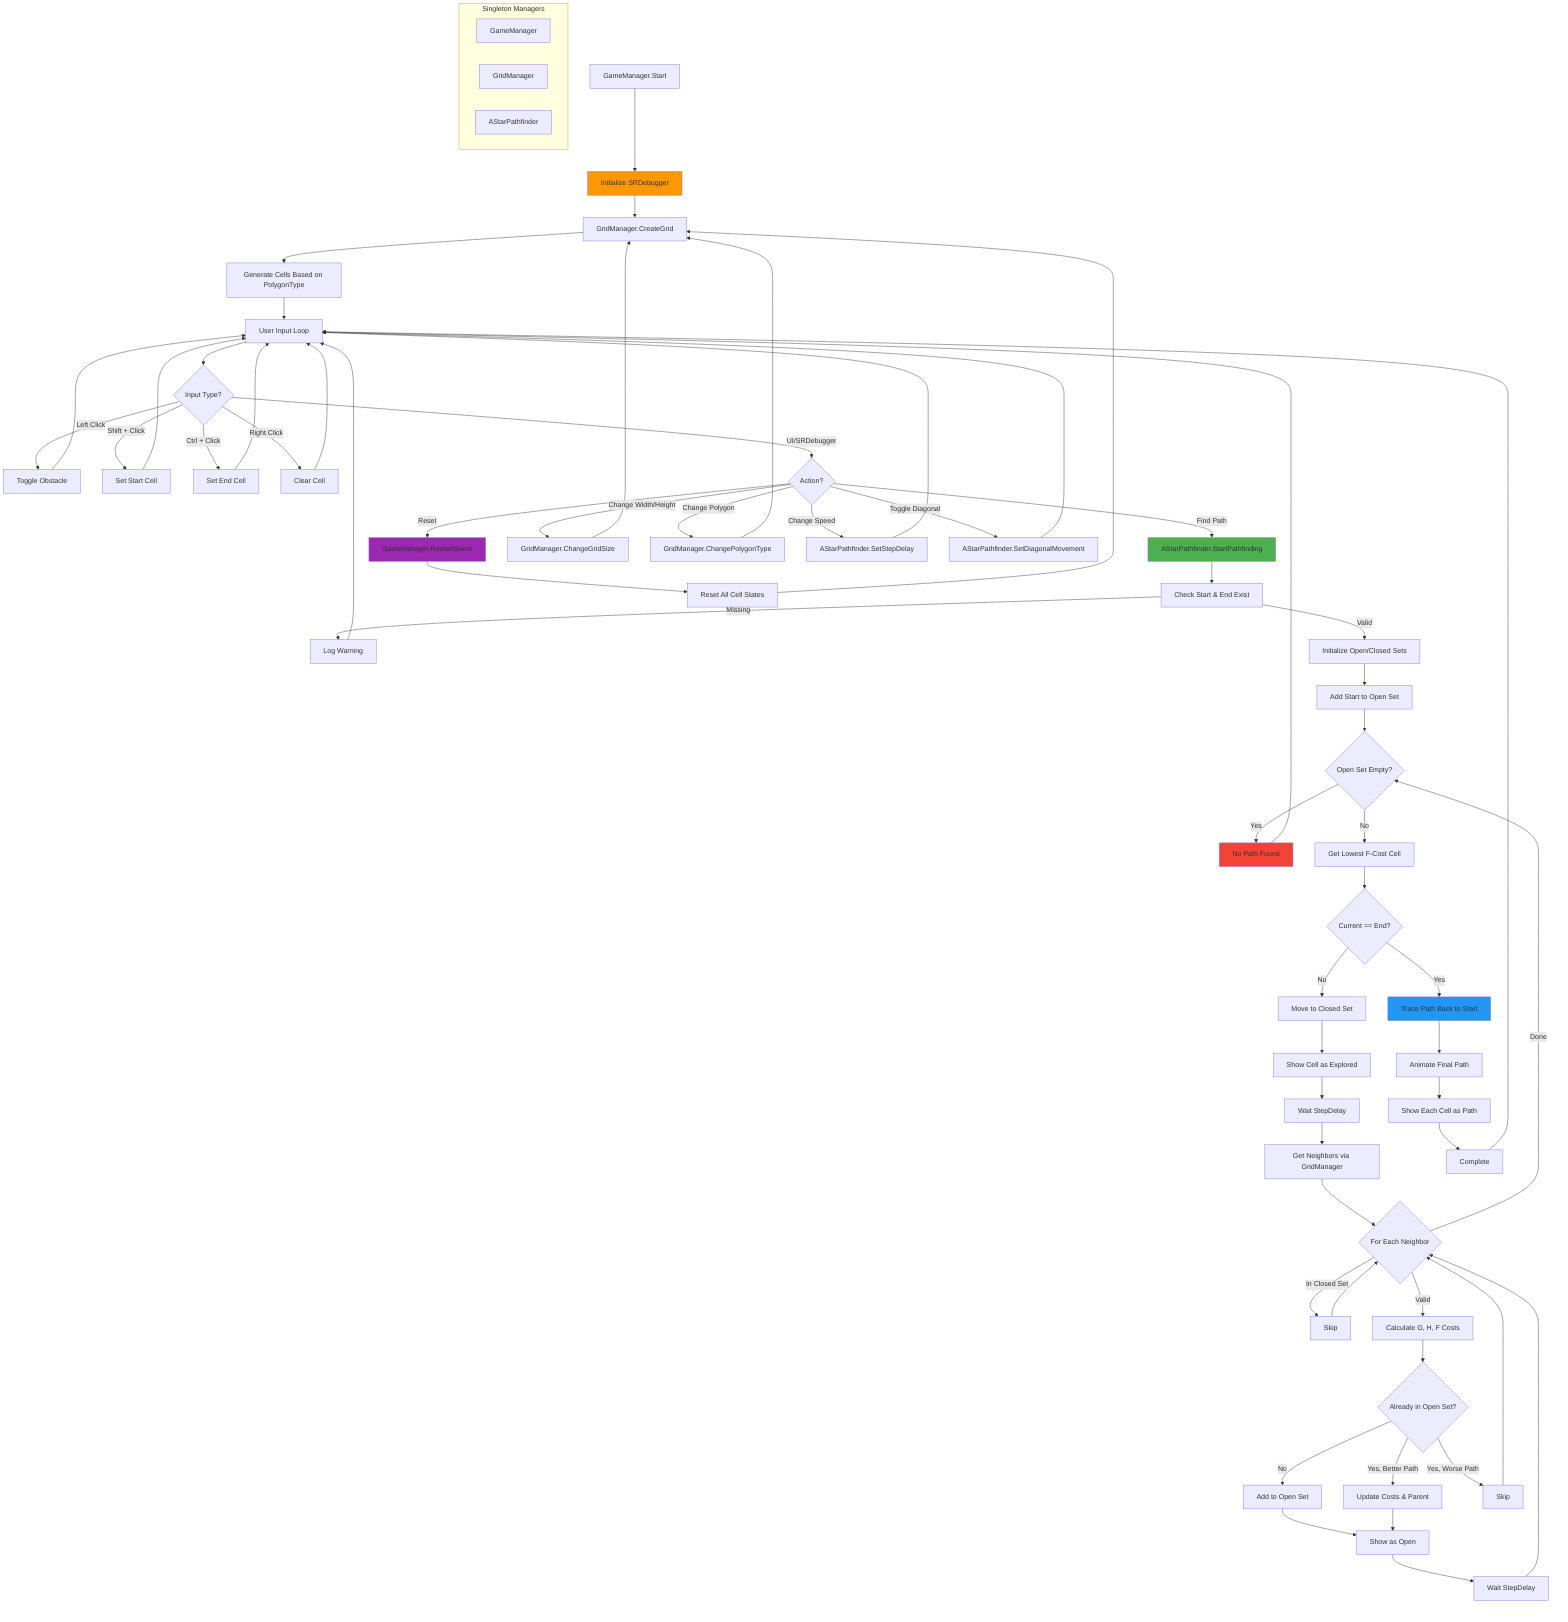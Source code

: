graph TD
    A[GameManager.Start] --> B[Initialize SRDebugger]
    B --> C[GridManager.CreateGrid]
    C --> D[Generate Cells Based on PolygonType]
    D --> E[User Input Loop]
    
    E --> F{Input Type?}
    F -->|Left Click| G[Toggle Obstacle]
    F -->|Shift + Click| H[Set Start Cell]
    F -->|Ctrl + Click| I[Set End Cell]
    F -->|Right Click| J[Clear Cell]
    
    F -->|UI/SRDebugger| K{Action?}
    K -->|Find Path| L[AStarPathfinder.StartPathfinding]
    K -->|Reset| M[GameManager.RestartGame]
    K -->|Change Width/Height| N[GridManager.ChangeGridSize]
    K -->|Change Polygon| O[GridManager.ChangePolygonType]
    K -->|Change Speed| P[AStarPathfinder.SetStepDelay]
    K -->|Toggle Diagonal| Q[AStarPathfinder.SetDiagonalMovement]
    
    L --> R[Check Start & End Exist]
    R -->|Missing| S[Log Warning]
    R -->|Valid| T[Initialize Open/Closed Sets]
    
    T --> U[Add Start to Open Set]
    U --> V{Open Set Empty?}
    
    V -->|Yes| W[No Path Found]
    V -->|No| X[Get Lowest F-Cost Cell]
    
    X --> Y{Current == End?}
    Y -->|Yes| Z[Trace Path Back to Start]
    Y -->|No| AA[Move to Closed Set]
    
    AA --> AB[Show Cell as Explored]
    AB --> AC[Wait StepDelay]
    AC --> AD[Get Neighbors via GridManager]
    
    AD --> AE{For Each Neighbor}
    AE -->|In Closed Set| AF[Skip]
    AE -->|Valid| AG[Calculate G, H, F Costs]
    
    AG --> AH{Already in Open Set?}
    AH -->|No| AI[Add to Open Set]
    AH -->|Yes, Better Path| AJ[Update Costs & Parent]
    AH -->|Yes, Worse Path| AK[Skip]
    
    AI --> AL[Show as Open]
    AJ --> AL
    AL --> AM[Wait StepDelay]
    AM --> AE
    
    AF --> AE
    AK --> AE
    AE -->|Done| V
    
    Z --> AN[Animate Final Path]
    AN --> AO[Show Each Cell as Path]
    AO --> AP[Complete]
    
    M --> AQ[Reset All Cell States]
    AQ --> C
    
    N --> C
    O --> C
    
    S --> E
    W --> E
    AP --> E
    G --> E
    H --> E
    I --> E
    J --> E
    P --> E
    Q --> E
    
    style L fill:#4CAF50
    style Z fill:#2196F3
    style W fill:#F44336
    style B fill:#FF9800
    style M fill:#9C27B0
    
    subgraph "Singleton Managers"
    AR[GameManager]
    AS[GridManager]
    AT[AStarPathfinder]
    end